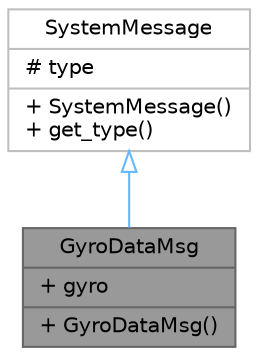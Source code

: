 digraph "GyroDataMsg"
{
 // LATEX_PDF_SIZE
  bgcolor="transparent";
  edge [fontname=Helvetica,fontsize=10,labelfontname=Helvetica,labelfontsize=10];
  node [fontname=Helvetica,fontsize=10,shape=box,height=0.2,width=0.4];
  Node1 [shape=record,label="{GyroDataMsg\n|+ gyro\l|+ GyroDataMsg()\l}",height=0.2,width=0.4,color="gray40", fillcolor="grey60", style="filled", fontcolor="black",tooltip=" "];
  Node2 -> Node1 [dir="back",color="steelblue1",style="solid",arrowtail="onormal"];
  Node2 [shape=record,label="{SystemMessage\n|# type\l|+ SystemMessage()\l+ get_type()\l}",height=0.2,width=0.4,color="grey75", fillcolor="white", style="filled",URL="$classSystemMessage.html",tooltip=" "];
}
